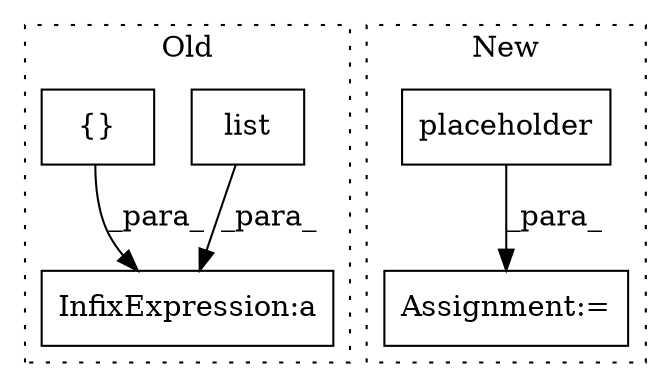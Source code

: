digraph G {
subgraph cluster0 {
1 [label="list" a="32" s="3805,3828" l="5,1" shape="box"];
3 [label="InfixExpression:a" a="27" s="3829" l="3" shape="box"];
4 [label="{}" a="4" s="3841,3843" l="1,1" shape="box"];
label = "Old";
style="dotted";
}
subgraph cluster1 {
2 [label="placeholder" a="32" s="412,482" l="12,1" shape="box"];
5 [label="Assignment:=" a="7" s="400" l="1" shape="box"];
label = "New";
style="dotted";
}
1 -> 3 [label="_para_"];
2 -> 5 [label="_para_"];
4 -> 3 [label="_para_"];
}